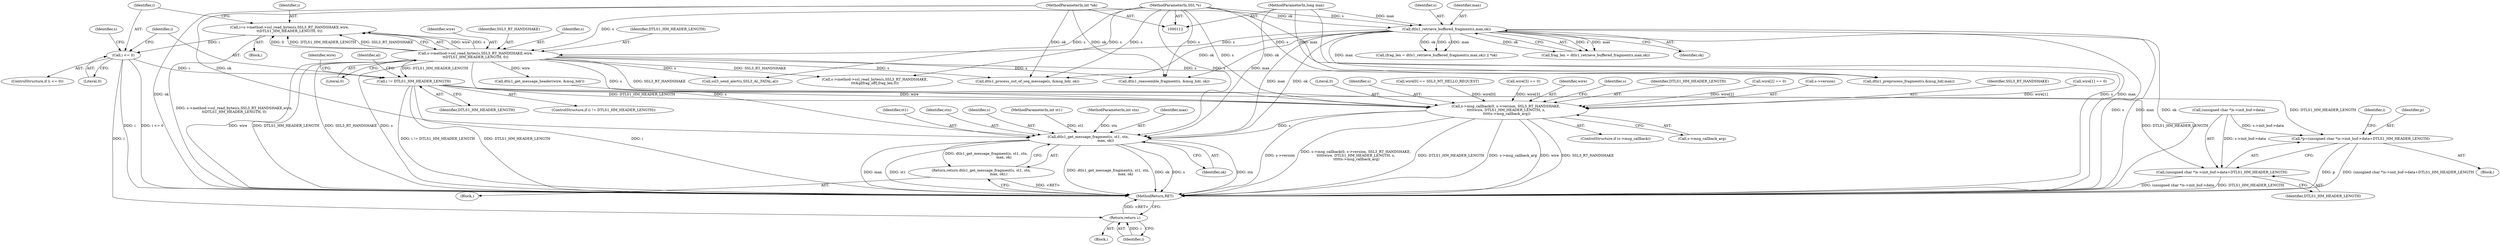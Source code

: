 digraph "0_openssl_d3152655d5319ce883c8e3ac4b99f8de4c59d846@API" {
"1000139" [label="(Call,i=s->method->ssl_read_bytes(s,SSL3_RT_HANDSHAKE,wire,\n\t\tDTLS1_HM_HEADER_LENGTH, 0))"];
"1000141" [label="(Call,s->method->ssl_read_bytes(s,SSL3_RT_HANDSHAKE,wire,\n\t\tDTLS1_HM_HEADER_LENGTH, 0))"];
"1000130" [label="(Call,dtls1_retrieve_buffered_fragment(s,max,ok))"];
"1000113" [label="(MethodParameterIn,SSL *s)"];
"1000116" [label="(MethodParameterIn,long max)"];
"1000117" [label="(MethodParameterIn,int *ok)"];
"1000148" [label="(Call,i <= 0)"];
"1000161" [label="(Return,return i;)"];
"1000164" [label="(Call,i != DTLS1_HM_HEADER_LENGTH)"];
"1000280" [label="(Call,s->msg_callback(0, s->version, SSL3_RT_HANDSHAKE, \n\t\t\t\t\twire, DTLS1_HM_HEADER_LENGTH, s, \n\t\t\t\t\ts->msg_callback_arg))"];
"1000298" [label="(Call,dtls1_get_message_fragment(s, st1, stn,\n                               max, ok))"];
"1000297" [label="(Return,return dtls1_get_message_fragment(s, st1, stn,\n                               max, ok);)"];
"1000333" [label="(Call,*p=(unsigned char *)s->init_buf->data+DTLS1_HM_HEADER_LENGTH)"];
"1000335" [label="(Call,(unsigned char *)s->init_buf->data+DTLS1_HM_HEADER_LENGTH)"];
"1000165" [label="(Identifier,i)"];
"1000140" [label="(Identifier,i)"];
"1000346" [label="(Call,s->method->ssl_read_bytes(s,SSL3_RT_HANDSHAKE,\n\t\t\t&p[frag_off],frag_len,0))"];
"1000316" [label="(Call,dtls1_preprocess_fragment(s,&msg_hdr,max))"];
"1000281" [label="(Literal,0)"];
"1000146" [label="(Literal,0)"];
"1000300" [label="(Identifier,st1)"];
"1000301" [label="(Identifier,stn)"];
"1000164" [label="(Call,i != DTLS1_HM_HEADER_LENGTH)"];
"1000139" [label="(Call,i=s->method->ssl_read_bytes(s,SSL3_RT_HANDSHAKE,wire,\n\t\tDTLS1_HM_HEADER_LENGTH, 0))"];
"1000401" [label="(Call,ssl3_send_alert(s,SSL3_AL_FATAL,al))"];
"1000176" [label="(Identifier,wire)"];
"1000276" [label="(ControlStructure,if (s->msg_callback))"];
"1000288" [label="(Identifier,s)"];
"1000230" [label="(Call,dtls1_reassemble_fragment(s, &msg_hdr, ok))"];
"1000299" [label="(Identifier,s)"];
"1000275" [label="(Block,)"];
"1000280" [label="(Call,s->msg_callback(0, s->version, SSL3_RT_HANDSHAKE, \n\t\t\t\t\twire, DTLS1_HM_HEADER_LENGTH, s, \n\t\t\t\t\ts->msg_callback_arg))"];
"1000345" [label="(Identifier,i)"];
"1000169" [label="(Identifier,al)"];
"1000113" [label="(MethodParameterIn,SSL *s)"];
"1000116" [label="(MethodParameterIn,long max)"];
"1000251" [label="(Call,wire[0] == SSL3_MT_HELLO_REQUEST)"];
"1000114" [label="(MethodParameterIn,int st1)"];
"1000166" [label="(Identifier,DTLS1_HM_HEADER_LENGTH)"];
"1000148" [label="(Call,i <= 0)"];
"1000144" [label="(Identifier,wire)"];
"1000118" [label="(Block,)"];
"1000270" [label="(Call,wire[3] == 0)"];
"1000303" [label="(Identifier,ok)"];
"1000147" [label="(ControlStructure,if (i <= 0))"];
"1000163" [label="(ControlStructure,if (i != DTLS1_HM_HEADER_LENGTH))"];
"1000336" [label="(Call,(unsigned char *)s->init_buf->data)"];
"1000343" [label="(Identifier,DTLS1_HM_HEADER_LENGTH)"];
"1000128" [label="(Call,frag_len = dtls1_retrieve_buffered_fragment(s,max,ok))"];
"1000286" [label="(Identifier,wire)"];
"1000133" [label="(Identifier,ok)"];
"1000294" [label="(Identifier,s)"];
"1000154" [label="(Identifier,s)"];
"1000203" [label="(Call,dtls1_process_out_of_seq_message(s, &msg_hdr, ok))"];
"1000151" [label="(Block,)"];
"1000335" [label="(Call,(unsigned char *)s->init_buf->data+DTLS1_HM_HEADER_LENGTH)"];
"1000287" [label="(Identifier,DTLS1_HM_HEADER_LENGTH)"];
"1000331" [label="(Block,)"];
"1000131" [label="(Identifier,s)"];
"1000150" [label="(Literal,0)"];
"1000334" [label="(Identifier,p)"];
"1000115" [label="(MethodParameterIn,int stn)"];
"1000289" [label="(Call,s->msg_callback_arg)"];
"1000149" [label="(Identifier,i)"];
"1000162" [label="(Identifier,i)"];
"1000143" [label="(Identifier,SSL3_RT_HANDSHAKE)"];
"1000302" [label="(Identifier,max)"];
"1000142" [label="(Identifier,s)"];
"1000417" [label="(MethodReturn,RET)"];
"1000265" [label="(Call,wire[2] == 0)"];
"1000130" [label="(Call,dtls1_retrieve_buffered_fragment(s,max,ok))"];
"1000282" [label="(Call,s->version)"];
"1000161" [label="(Return,return i;)"];
"1000285" [label="(Identifier,SSL3_RT_HANDSHAKE)"];
"1000132" [label="(Identifier,max)"];
"1000259" [label="(Call,wire[1] == 0)"];
"1000127" [label="(Call,(frag_len = dtls1_retrieve_buffered_fragment(s,max,ok)) || *ok)"];
"1000175" [label="(Call,dtls1_get_message_header(wire, &msg_hdr))"];
"1000141" [label="(Call,s->method->ssl_read_bytes(s,SSL3_RT_HANDSHAKE,wire,\n\t\tDTLS1_HM_HEADER_LENGTH, 0))"];
"1000117" [label="(MethodParameterIn,int *ok)"];
"1000333" [label="(Call,*p=(unsigned char *)s->init_buf->data+DTLS1_HM_HEADER_LENGTH)"];
"1000297" [label="(Return,return dtls1_get_message_fragment(s, st1, stn,\n                               max, ok);)"];
"1000298" [label="(Call,dtls1_get_message_fragment(s, st1, stn,\n                               max, ok))"];
"1000145" [label="(Identifier,DTLS1_HM_HEADER_LENGTH)"];
"1000139" -> "1000118"  [label="AST: "];
"1000139" -> "1000141"  [label="CFG: "];
"1000140" -> "1000139"  [label="AST: "];
"1000141" -> "1000139"  [label="AST: "];
"1000149" -> "1000139"  [label="CFG: "];
"1000139" -> "1000417"  [label="DDG: s->method->ssl_read_bytes(s,SSL3_RT_HANDSHAKE,wire,\n\t\tDTLS1_HM_HEADER_LENGTH, 0)"];
"1000141" -> "1000139"  [label="DDG: wire"];
"1000141" -> "1000139"  [label="DDG: s"];
"1000141" -> "1000139"  [label="DDG: 0"];
"1000141" -> "1000139"  [label="DDG: DTLS1_HM_HEADER_LENGTH"];
"1000141" -> "1000139"  [label="DDG: SSL3_RT_HANDSHAKE"];
"1000139" -> "1000148"  [label="DDG: i"];
"1000141" -> "1000146"  [label="CFG: "];
"1000142" -> "1000141"  [label="AST: "];
"1000143" -> "1000141"  [label="AST: "];
"1000144" -> "1000141"  [label="AST: "];
"1000145" -> "1000141"  [label="AST: "];
"1000146" -> "1000141"  [label="AST: "];
"1000141" -> "1000417"  [label="DDG: s"];
"1000141" -> "1000417"  [label="DDG: wire"];
"1000141" -> "1000417"  [label="DDG: DTLS1_HM_HEADER_LENGTH"];
"1000141" -> "1000417"  [label="DDG: SSL3_RT_HANDSHAKE"];
"1000130" -> "1000141"  [label="DDG: s"];
"1000113" -> "1000141"  [label="DDG: s"];
"1000141" -> "1000164"  [label="DDG: DTLS1_HM_HEADER_LENGTH"];
"1000141" -> "1000175"  [label="DDG: wire"];
"1000141" -> "1000203"  [label="DDG: s"];
"1000141" -> "1000230"  [label="DDG: s"];
"1000141" -> "1000280"  [label="DDG: SSL3_RT_HANDSHAKE"];
"1000141" -> "1000280"  [label="DDG: s"];
"1000141" -> "1000298"  [label="DDG: s"];
"1000141" -> "1000316"  [label="DDG: s"];
"1000141" -> "1000346"  [label="DDG: SSL3_RT_HANDSHAKE"];
"1000141" -> "1000401"  [label="DDG: s"];
"1000130" -> "1000128"  [label="AST: "];
"1000130" -> "1000133"  [label="CFG: "];
"1000131" -> "1000130"  [label="AST: "];
"1000132" -> "1000130"  [label="AST: "];
"1000133" -> "1000130"  [label="AST: "];
"1000128" -> "1000130"  [label="CFG: "];
"1000130" -> "1000417"  [label="DDG: max"];
"1000130" -> "1000417"  [label="DDG: ok"];
"1000130" -> "1000417"  [label="DDG: s"];
"1000130" -> "1000127"  [label="DDG: s"];
"1000130" -> "1000127"  [label="DDG: max"];
"1000130" -> "1000127"  [label="DDG: ok"];
"1000130" -> "1000128"  [label="DDG: s"];
"1000130" -> "1000128"  [label="DDG: max"];
"1000130" -> "1000128"  [label="DDG: ok"];
"1000113" -> "1000130"  [label="DDG: s"];
"1000116" -> "1000130"  [label="DDG: max"];
"1000117" -> "1000130"  [label="DDG: ok"];
"1000130" -> "1000203"  [label="DDG: ok"];
"1000130" -> "1000230"  [label="DDG: ok"];
"1000130" -> "1000298"  [label="DDG: max"];
"1000130" -> "1000298"  [label="DDG: ok"];
"1000130" -> "1000316"  [label="DDG: max"];
"1000113" -> "1000112"  [label="AST: "];
"1000113" -> "1000417"  [label="DDG: s"];
"1000113" -> "1000203"  [label="DDG: s"];
"1000113" -> "1000230"  [label="DDG: s"];
"1000113" -> "1000280"  [label="DDG: s"];
"1000113" -> "1000298"  [label="DDG: s"];
"1000113" -> "1000316"  [label="DDG: s"];
"1000113" -> "1000346"  [label="DDG: s"];
"1000113" -> "1000401"  [label="DDG: s"];
"1000116" -> "1000112"  [label="AST: "];
"1000116" -> "1000417"  [label="DDG: max"];
"1000116" -> "1000298"  [label="DDG: max"];
"1000116" -> "1000316"  [label="DDG: max"];
"1000117" -> "1000112"  [label="AST: "];
"1000117" -> "1000417"  [label="DDG: ok"];
"1000117" -> "1000203"  [label="DDG: ok"];
"1000117" -> "1000230"  [label="DDG: ok"];
"1000117" -> "1000298"  [label="DDG: ok"];
"1000148" -> "1000147"  [label="AST: "];
"1000148" -> "1000150"  [label="CFG: "];
"1000149" -> "1000148"  [label="AST: "];
"1000150" -> "1000148"  [label="AST: "];
"1000154" -> "1000148"  [label="CFG: "];
"1000165" -> "1000148"  [label="CFG: "];
"1000148" -> "1000417"  [label="DDG: i"];
"1000148" -> "1000417"  [label="DDG: i <= 0"];
"1000148" -> "1000161"  [label="DDG: i"];
"1000148" -> "1000164"  [label="DDG: i"];
"1000161" -> "1000151"  [label="AST: "];
"1000161" -> "1000162"  [label="CFG: "];
"1000162" -> "1000161"  [label="AST: "];
"1000417" -> "1000161"  [label="CFG: "];
"1000161" -> "1000417"  [label="DDG: <RET>"];
"1000162" -> "1000161"  [label="DDG: i"];
"1000164" -> "1000163"  [label="AST: "];
"1000164" -> "1000166"  [label="CFG: "];
"1000165" -> "1000164"  [label="AST: "];
"1000166" -> "1000164"  [label="AST: "];
"1000169" -> "1000164"  [label="CFG: "];
"1000176" -> "1000164"  [label="CFG: "];
"1000164" -> "1000417"  [label="DDG: i != DTLS1_HM_HEADER_LENGTH"];
"1000164" -> "1000417"  [label="DDG: DTLS1_HM_HEADER_LENGTH"];
"1000164" -> "1000417"  [label="DDG: i"];
"1000164" -> "1000280"  [label="DDG: DTLS1_HM_HEADER_LENGTH"];
"1000164" -> "1000333"  [label="DDG: DTLS1_HM_HEADER_LENGTH"];
"1000164" -> "1000335"  [label="DDG: DTLS1_HM_HEADER_LENGTH"];
"1000280" -> "1000276"  [label="AST: "];
"1000280" -> "1000289"  [label="CFG: "];
"1000281" -> "1000280"  [label="AST: "];
"1000282" -> "1000280"  [label="AST: "];
"1000285" -> "1000280"  [label="AST: "];
"1000286" -> "1000280"  [label="AST: "];
"1000287" -> "1000280"  [label="AST: "];
"1000288" -> "1000280"  [label="AST: "];
"1000289" -> "1000280"  [label="AST: "];
"1000294" -> "1000280"  [label="CFG: "];
"1000280" -> "1000417"  [label="DDG: wire"];
"1000280" -> "1000417"  [label="DDG: SSL3_RT_HANDSHAKE"];
"1000280" -> "1000417"  [label="DDG: s->version"];
"1000280" -> "1000417"  [label="DDG: s->msg_callback(0, s->version, SSL3_RT_HANDSHAKE, \n\t\t\t\t\twire, DTLS1_HM_HEADER_LENGTH, s, \n\t\t\t\t\ts->msg_callback_arg)"];
"1000280" -> "1000417"  [label="DDG: DTLS1_HM_HEADER_LENGTH"];
"1000280" -> "1000417"  [label="DDG: s->msg_callback_arg"];
"1000259" -> "1000280"  [label="DDG: wire[1]"];
"1000251" -> "1000280"  [label="DDG: wire[0]"];
"1000175" -> "1000280"  [label="DDG: wire"];
"1000265" -> "1000280"  [label="DDG: wire[2]"];
"1000270" -> "1000280"  [label="DDG: wire[3]"];
"1000280" -> "1000298"  [label="DDG: s"];
"1000298" -> "1000297"  [label="AST: "];
"1000298" -> "1000303"  [label="CFG: "];
"1000299" -> "1000298"  [label="AST: "];
"1000300" -> "1000298"  [label="AST: "];
"1000301" -> "1000298"  [label="AST: "];
"1000302" -> "1000298"  [label="AST: "];
"1000303" -> "1000298"  [label="AST: "];
"1000297" -> "1000298"  [label="CFG: "];
"1000298" -> "1000417"  [label="DDG: dtls1_get_message_fragment(s, st1, stn,\n                               max, ok)"];
"1000298" -> "1000417"  [label="DDG: ok"];
"1000298" -> "1000417"  [label="DDG: s"];
"1000298" -> "1000417"  [label="DDG: stn"];
"1000298" -> "1000417"  [label="DDG: max"];
"1000298" -> "1000417"  [label="DDG: st1"];
"1000298" -> "1000297"  [label="DDG: dtls1_get_message_fragment(s, st1, stn,\n                               max, ok)"];
"1000115" -> "1000298"  [label="DDG: stn"];
"1000114" -> "1000298"  [label="DDG: st1"];
"1000297" -> "1000275"  [label="AST: "];
"1000417" -> "1000297"  [label="CFG: "];
"1000297" -> "1000417"  [label="DDG: <RET>"];
"1000333" -> "1000331"  [label="AST: "];
"1000333" -> "1000335"  [label="CFG: "];
"1000334" -> "1000333"  [label="AST: "];
"1000335" -> "1000333"  [label="AST: "];
"1000345" -> "1000333"  [label="CFG: "];
"1000333" -> "1000417"  [label="DDG: p"];
"1000333" -> "1000417"  [label="DDG: (unsigned char *)s->init_buf->data+DTLS1_HM_HEADER_LENGTH"];
"1000336" -> "1000333"  [label="DDG: s->init_buf->data"];
"1000335" -> "1000343"  [label="CFG: "];
"1000336" -> "1000335"  [label="AST: "];
"1000343" -> "1000335"  [label="AST: "];
"1000335" -> "1000417"  [label="DDG: (unsigned char *)s->init_buf->data"];
"1000335" -> "1000417"  [label="DDG: DTLS1_HM_HEADER_LENGTH"];
"1000336" -> "1000335"  [label="DDG: s->init_buf->data"];
}
